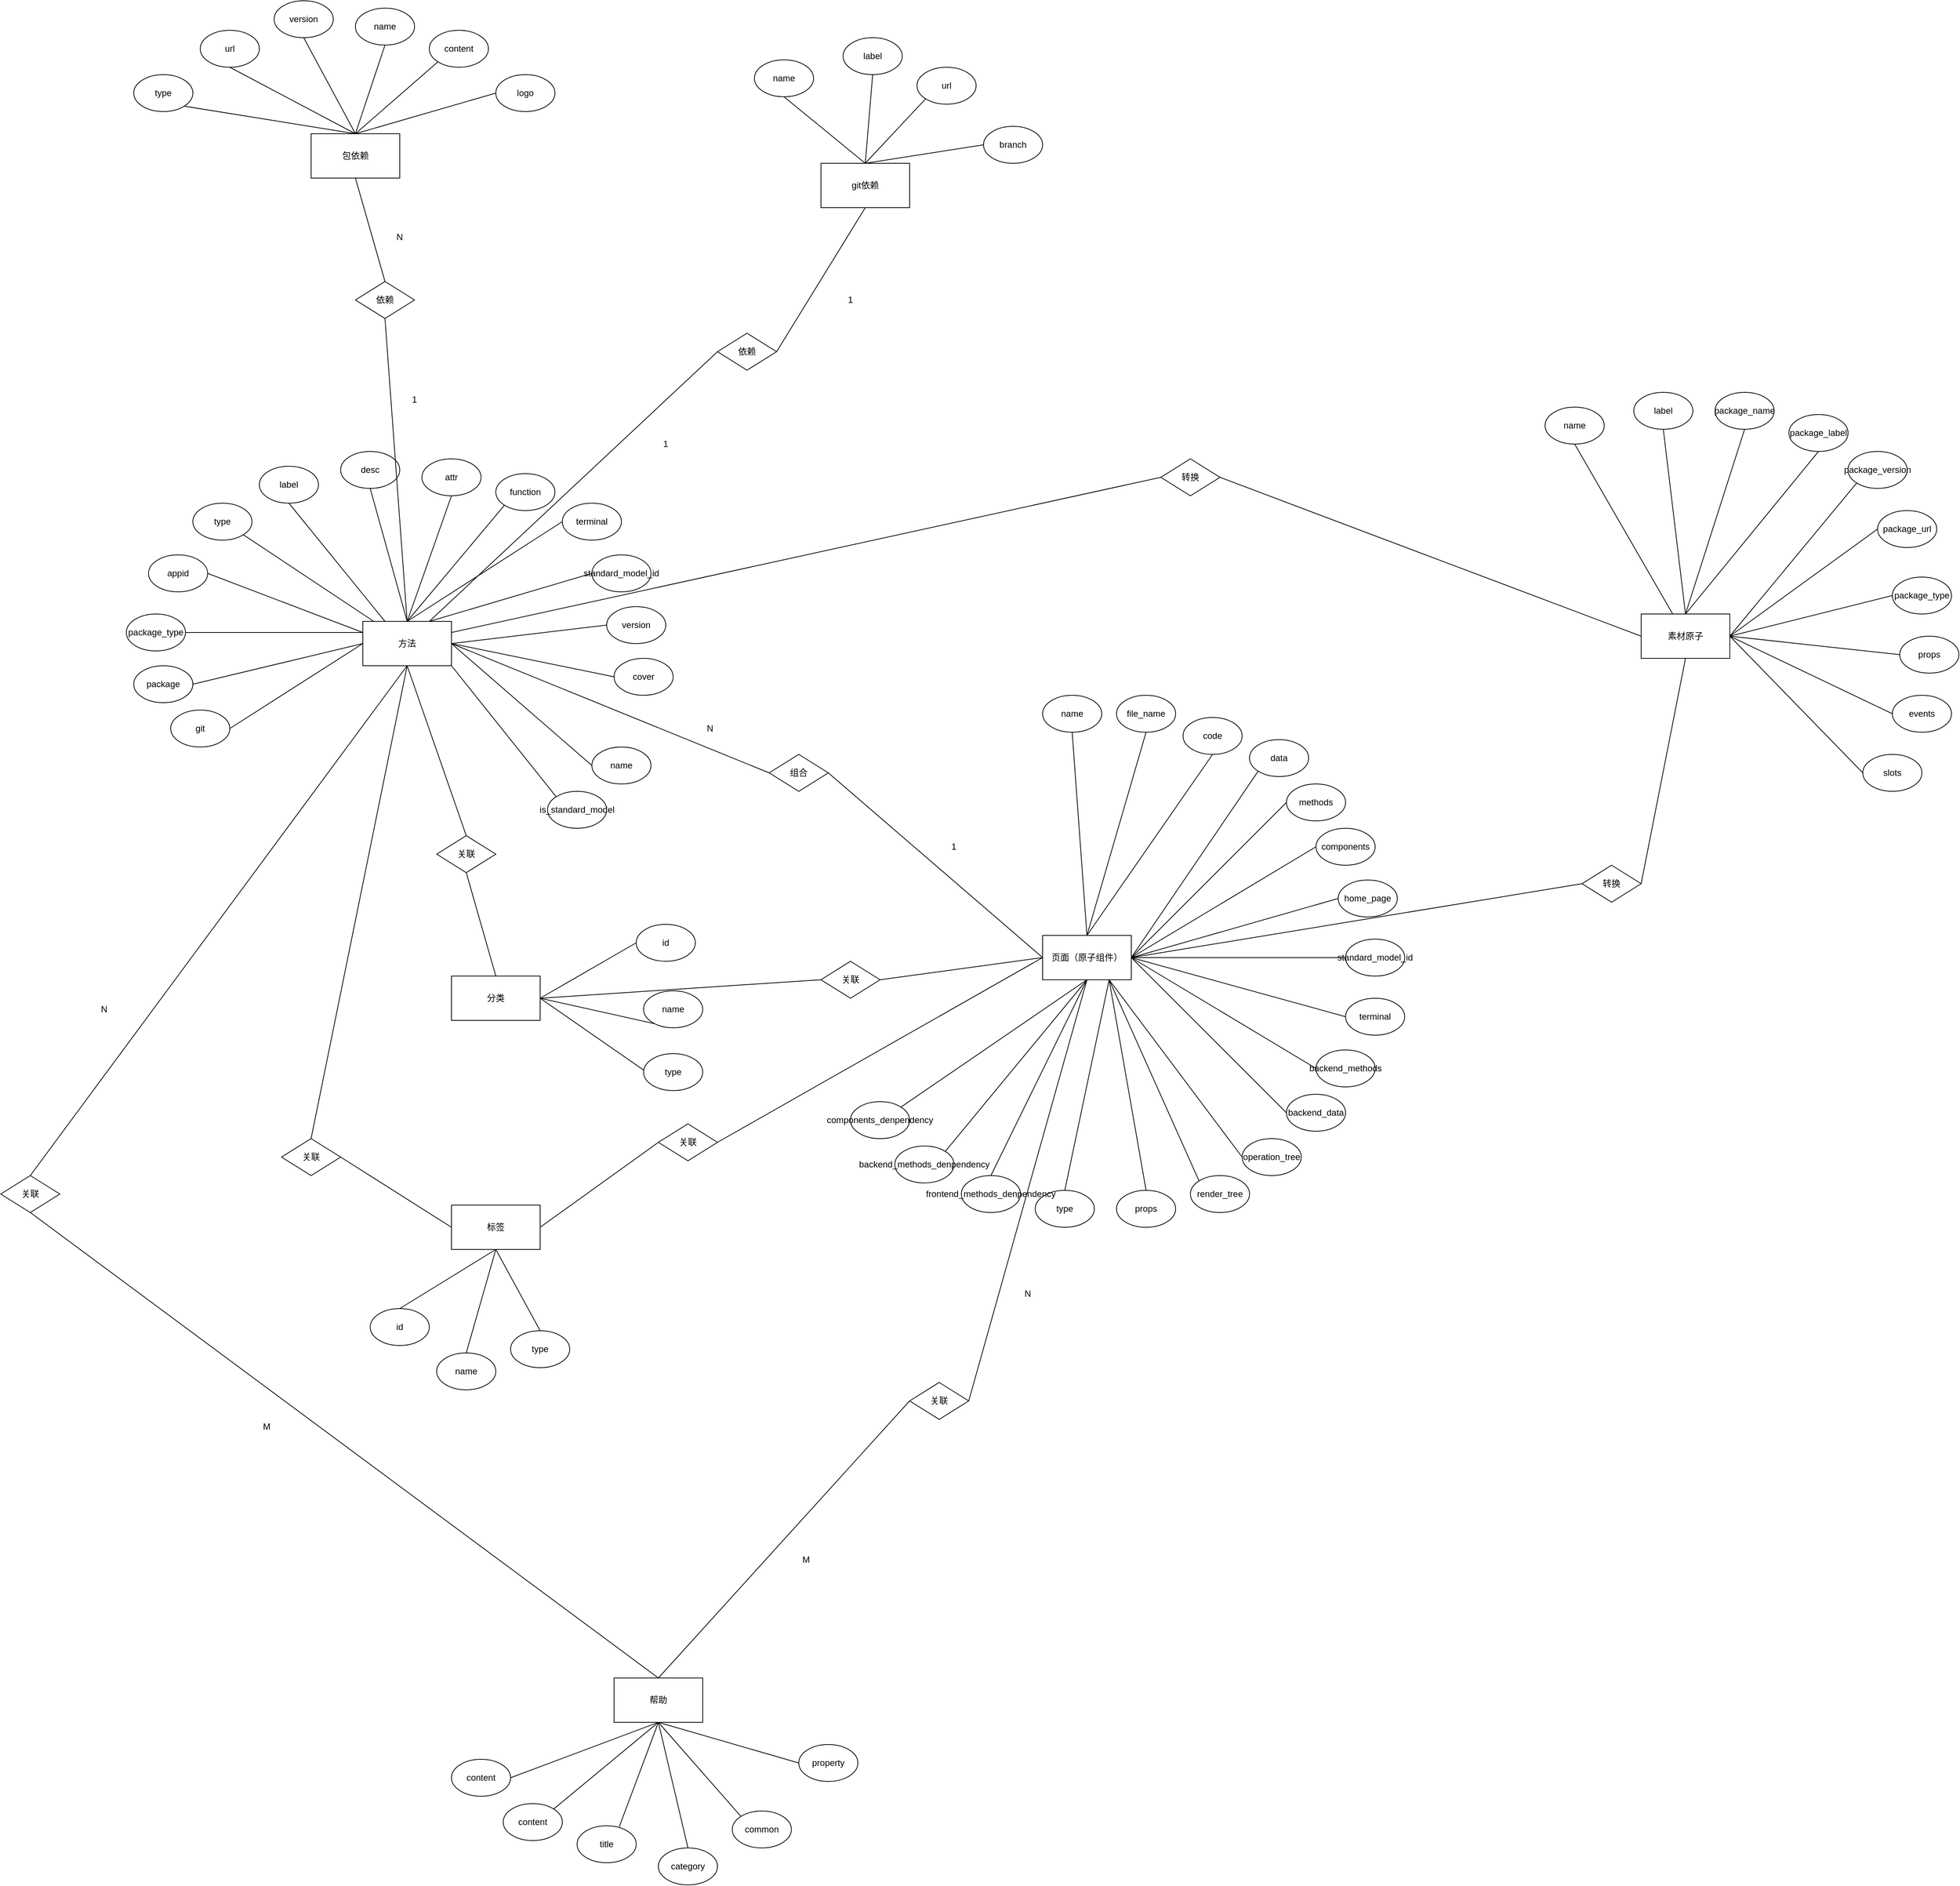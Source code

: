 <mxfile version="12.4.8" type="github">
  <diagram id="Mnyk6CvvXShX2uVMJqTE" name="第 1 页">
    <mxGraphModel dx="2330" dy="1450" grid="1" gridSize="10" guides="1" tooltips="1" connect="1" arrows="1" fold="1" page="1" pageScale="1" pageWidth="3300" pageHeight="4681" math="0" shadow="0">
      <root>
        <mxCell id="0"/>
        <mxCell id="1" parent="0"/>
        <mxCell id="EX6ezobn9KPzWSMHNBtL-70" style="edgeStyle=none;rounded=0;orthogonalLoop=1;jettySize=auto;html=1;exitX=0.5;exitY=1;exitDx=0;exitDy=0;entryX=0.5;entryY=0;entryDx=0;entryDy=0;endArrow=none;endFill=0;" parent="1" source="EX6ezobn9KPzWSMHNBtL-2" target="EX6ezobn9KPzWSMHNBtL-46" edge="1">
          <mxGeometry relative="1" as="geometry"/>
        </mxCell>
        <mxCell id="EX6ezobn9KPzWSMHNBtL-103" style="edgeStyle=none;rounded=0;orthogonalLoop=1;jettySize=auto;html=1;exitX=1;exitY=0.5;exitDx=0;exitDy=0;entryX=0;entryY=0.5;entryDx=0;entryDy=0;endArrow=none;endFill=0;" parent="1" source="EX6ezobn9KPzWSMHNBtL-2" target="EX6ezobn9KPzWSMHNBtL-102" edge="1">
          <mxGeometry relative="1" as="geometry"/>
        </mxCell>
        <mxCell id="EX6ezobn9KPzWSMHNBtL-116" style="edgeStyle=none;rounded=0;orthogonalLoop=1;jettySize=auto;html=1;exitX=1;exitY=1;exitDx=0;exitDy=0;entryX=0;entryY=0;entryDx=0;entryDy=0;endArrow=none;endFill=0;" parent="1" source="EX6ezobn9KPzWSMHNBtL-2" target="EX6ezobn9KPzWSMHNBtL-115" edge="1">
          <mxGeometry relative="1" as="geometry"/>
        </mxCell>
        <mxCell id="EX6ezobn9KPzWSMHNBtL-2" value="方法" style="rounded=0;whiteSpace=wrap;html=1;" parent="1" vertex="1">
          <mxGeometry x="740" y="1270" width="120" height="60" as="geometry"/>
        </mxCell>
        <mxCell id="EX6ezobn9KPzWSMHNBtL-27" style="edgeStyle=none;rounded=0;orthogonalLoop=1;jettySize=auto;html=1;exitX=1;exitY=0.5;exitDx=0;exitDy=0;entryX=0;entryY=0.25;entryDx=0;entryDy=0;endArrow=none;endFill=0;" parent="1" source="EX6ezobn9KPzWSMHNBtL-3" target="EX6ezobn9KPzWSMHNBtL-2" edge="1">
          <mxGeometry relative="1" as="geometry"/>
        </mxCell>
        <mxCell id="EX6ezobn9KPzWSMHNBtL-3" value="appid" style="ellipse;whiteSpace=wrap;html=1;" parent="1" vertex="1">
          <mxGeometry x="450" y="1180" width="80" height="50" as="geometry"/>
        </mxCell>
        <mxCell id="EX6ezobn9KPzWSMHNBtL-20" style="rounded=0;orthogonalLoop=1;jettySize=auto;html=1;exitX=1;exitY=1;exitDx=0;exitDy=0;endArrow=none;endFill=0;" parent="1" source="EX6ezobn9KPzWSMHNBtL-4" target="EX6ezobn9KPzWSMHNBtL-2" edge="1">
          <mxGeometry relative="1" as="geometry"/>
        </mxCell>
        <mxCell id="EX6ezobn9KPzWSMHNBtL-4" value="type" style="ellipse;whiteSpace=wrap;html=1;" parent="1" vertex="1">
          <mxGeometry x="510" y="1110" width="80" height="50" as="geometry"/>
        </mxCell>
        <mxCell id="EX6ezobn9KPzWSMHNBtL-21" style="edgeStyle=none;rounded=0;orthogonalLoop=1;jettySize=auto;html=1;exitX=0.5;exitY=1;exitDx=0;exitDy=0;entryX=0.25;entryY=0;entryDx=0;entryDy=0;endArrow=none;endFill=0;" parent="1" source="EX6ezobn9KPzWSMHNBtL-5" target="EX6ezobn9KPzWSMHNBtL-2" edge="1">
          <mxGeometry relative="1" as="geometry"/>
        </mxCell>
        <mxCell id="EX6ezobn9KPzWSMHNBtL-5" value="label" style="ellipse;whiteSpace=wrap;html=1;" parent="1" vertex="1">
          <mxGeometry x="600" y="1060" width="80" height="50" as="geometry"/>
        </mxCell>
        <mxCell id="EX6ezobn9KPzWSMHNBtL-22" style="edgeStyle=none;rounded=0;orthogonalLoop=1;jettySize=auto;html=1;exitX=0.5;exitY=1;exitDx=0;exitDy=0;entryX=0.5;entryY=0;entryDx=0;entryDy=0;endArrow=none;endFill=0;" parent="1" source="EX6ezobn9KPzWSMHNBtL-9" target="EX6ezobn9KPzWSMHNBtL-2" edge="1">
          <mxGeometry relative="1" as="geometry"/>
        </mxCell>
        <mxCell id="EX6ezobn9KPzWSMHNBtL-9" value="desc" style="ellipse;whiteSpace=wrap;html=1;" parent="1" vertex="1">
          <mxGeometry x="710" y="1040" width="80" height="50" as="geometry"/>
        </mxCell>
        <mxCell id="EX6ezobn9KPzWSMHNBtL-23" style="edgeStyle=none;rounded=0;orthogonalLoop=1;jettySize=auto;html=1;exitX=0.5;exitY=1;exitDx=0;exitDy=0;entryX=0.5;entryY=0;entryDx=0;entryDy=0;endArrow=none;endFill=0;" parent="1" source="EX6ezobn9KPzWSMHNBtL-10" target="EX6ezobn9KPzWSMHNBtL-2" edge="1">
          <mxGeometry relative="1" as="geometry"/>
        </mxCell>
        <mxCell id="EX6ezobn9KPzWSMHNBtL-10" value="attr" style="ellipse;whiteSpace=wrap;html=1;" parent="1" vertex="1">
          <mxGeometry x="820" y="1050" width="80" height="50" as="geometry"/>
        </mxCell>
        <mxCell id="EX6ezobn9KPzWSMHNBtL-24" style="edgeStyle=none;rounded=0;orthogonalLoop=1;jettySize=auto;html=1;exitX=0;exitY=1;exitDx=0;exitDy=0;entryX=0.5;entryY=0;entryDx=0;entryDy=0;endArrow=none;endFill=0;" parent="1" source="EX6ezobn9KPzWSMHNBtL-12" target="EX6ezobn9KPzWSMHNBtL-2" edge="1">
          <mxGeometry relative="1" as="geometry"/>
        </mxCell>
        <mxCell id="EX6ezobn9KPzWSMHNBtL-12" value="function" style="ellipse;whiteSpace=wrap;html=1;" parent="1" vertex="1">
          <mxGeometry x="920" y="1070" width="80" height="50" as="geometry"/>
        </mxCell>
        <mxCell id="EX6ezobn9KPzWSMHNBtL-25" style="edgeStyle=none;rounded=0;orthogonalLoop=1;jettySize=auto;html=1;exitX=0;exitY=0.5;exitDx=0;exitDy=0;entryX=0.5;entryY=0;entryDx=0;entryDy=0;endArrow=none;endFill=0;" parent="1" source="EX6ezobn9KPzWSMHNBtL-14" target="EX6ezobn9KPzWSMHNBtL-2" edge="1">
          <mxGeometry relative="1" as="geometry"/>
        </mxCell>
        <mxCell id="EX6ezobn9KPzWSMHNBtL-14" value="terminal" style="ellipse;whiteSpace=wrap;html=1;" parent="1" vertex="1">
          <mxGeometry x="1010" y="1110" width="80" height="50" as="geometry"/>
        </mxCell>
        <mxCell id="EX6ezobn9KPzWSMHNBtL-26" style="edgeStyle=none;rounded=0;orthogonalLoop=1;jettySize=auto;html=1;exitX=0;exitY=0.5;exitDx=0;exitDy=0;entryX=0.75;entryY=0;entryDx=0;entryDy=0;endArrow=none;endFill=0;" parent="1" source="EX6ezobn9KPzWSMHNBtL-15" target="EX6ezobn9KPzWSMHNBtL-2" edge="1">
          <mxGeometry relative="1" as="geometry"/>
        </mxCell>
        <mxCell id="EX6ezobn9KPzWSMHNBtL-15" value="&lt;div&gt;standard_model_id&lt;/div&gt;" style="ellipse;whiteSpace=wrap;html=1;" parent="1" vertex="1">
          <mxGeometry x="1050" y="1180" width="80" height="50" as="geometry"/>
        </mxCell>
        <mxCell id="EX6ezobn9KPzWSMHNBtL-28" style="edgeStyle=none;rounded=0;orthogonalLoop=1;jettySize=auto;html=1;exitX=1;exitY=0.5;exitDx=0;exitDy=0;entryX=0;entryY=0.25;entryDx=0;entryDy=0;endArrow=none;endFill=0;" parent="1" source="EX6ezobn9KPzWSMHNBtL-16" target="EX6ezobn9KPzWSMHNBtL-2" edge="1">
          <mxGeometry relative="1" as="geometry"/>
        </mxCell>
        <mxCell id="EX6ezobn9KPzWSMHNBtL-16" value="package_type" style="ellipse;whiteSpace=wrap;html=1;" parent="1" vertex="1">
          <mxGeometry x="420" y="1260" width="80" height="50" as="geometry"/>
        </mxCell>
        <mxCell id="EX6ezobn9KPzWSMHNBtL-29" style="edgeStyle=none;rounded=0;orthogonalLoop=1;jettySize=auto;html=1;exitX=1;exitY=0.5;exitDx=0;exitDy=0;entryX=0;entryY=0.5;entryDx=0;entryDy=0;endArrow=none;endFill=0;" parent="1" source="EX6ezobn9KPzWSMHNBtL-17" target="EX6ezobn9KPzWSMHNBtL-2" edge="1">
          <mxGeometry relative="1" as="geometry"/>
        </mxCell>
        <mxCell id="EX6ezobn9KPzWSMHNBtL-17" value="package" style="ellipse;whiteSpace=wrap;html=1;" parent="1" vertex="1">
          <mxGeometry x="430" y="1330" width="80" height="50" as="geometry"/>
        </mxCell>
        <mxCell id="EX6ezobn9KPzWSMHNBtL-30" style="edgeStyle=none;rounded=0;orthogonalLoop=1;jettySize=auto;html=1;exitX=1;exitY=0.5;exitDx=0;exitDy=0;entryX=0;entryY=0.5;entryDx=0;entryDy=0;endArrow=none;endFill=0;" parent="1" source="EX6ezobn9KPzWSMHNBtL-18" target="EX6ezobn9KPzWSMHNBtL-2" edge="1">
          <mxGeometry relative="1" as="geometry"/>
        </mxCell>
        <mxCell id="EX6ezobn9KPzWSMHNBtL-18" value="git" style="ellipse;whiteSpace=wrap;html=1;" parent="1" vertex="1">
          <mxGeometry x="480" y="1390" width="80" height="50" as="geometry"/>
        </mxCell>
        <mxCell id="EX6ezobn9KPzWSMHNBtL-36" style="edgeStyle=none;rounded=0;orthogonalLoop=1;jettySize=auto;html=1;exitX=0;exitY=0.5;exitDx=0;exitDy=0;entryX=1;entryY=0.5;entryDx=0;entryDy=0;endArrow=none;endFill=0;" parent="1" source="EX6ezobn9KPzWSMHNBtL-32" target="EX6ezobn9KPzWSMHNBtL-2" edge="1">
          <mxGeometry relative="1" as="geometry"/>
        </mxCell>
        <mxCell id="EX6ezobn9KPzWSMHNBtL-32" value="&lt;div&gt;version&lt;/div&gt;" style="ellipse;whiteSpace=wrap;html=1;" parent="1" vertex="1">
          <mxGeometry x="1070" y="1250" width="80" height="50" as="geometry"/>
        </mxCell>
        <mxCell id="EX6ezobn9KPzWSMHNBtL-37" style="edgeStyle=none;rounded=0;orthogonalLoop=1;jettySize=auto;html=1;exitX=0;exitY=0.5;exitDx=0;exitDy=0;entryX=1;entryY=0.5;entryDx=0;entryDy=0;endArrow=none;endFill=0;" parent="1" source="EX6ezobn9KPzWSMHNBtL-33" target="EX6ezobn9KPzWSMHNBtL-2" edge="1">
          <mxGeometry relative="1" as="geometry"/>
        </mxCell>
        <mxCell id="EX6ezobn9KPzWSMHNBtL-33" value="&lt;div&gt;cover&lt;/div&gt;" style="ellipse;whiteSpace=wrap;html=1;" parent="1" vertex="1">
          <mxGeometry x="1080" y="1320" width="80" height="50" as="geometry"/>
        </mxCell>
        <mxCell id="EX6ezobn9KPzWSMHNBtL-38" style="edgeStyle=none;rounded=0;orthogonalLoop=1;jettySize=auto;html=1;exitX=0;exitY=0.5;exitDx=0;exitDy=0;entryX=1;entryY=0.5;entryDx=0;entryDy=0;endArrow=none;endFill=0;" parent="1" source="EX6ezobn9KPzWSMHNBtL-35" target="EX6ezobn9KPzWSMHNBtL-2" edge="1">
          <mxGeometry relative="1" as="geometry"/>
        </mxCell>
        <mxCell id="EX6ezobn9KPzWSMHNBtL-35" value="&lt;div&gt;name&lt;/div&gt;" style="ellipse;whiteSpace=wrap;html=1;" parent="1" vertex="1">
          <mxGeometry x="1050" y="1440" width="80" height="50" as="geometry"/>
        </mxCell>
        <mxCell id="EX6ezobn9KPzWSMHNBtL-39" value="分类" style="rounded=0;whiteSpace=wrap;html=1;" parent="1" vertex="1">
          <mxGeometry x="860" y="1750" width="120" height="60" as="geometry"/>
        </mxCell>
        <mxCell id="EX6ezobn9KPzWSMHNBtL-40" value="标签" style="rounded=0;whiteSpace=wrap;html=1;" parent="1" vertex="1">
          <mxGeometry x="860" y="2060" width="120" height="60" as="geometry"/>
        </mxCell>
        <mxCell id="EX6ezobn9KPzWSMHNBtL-43" style="edgeStyle=none;rounded=0;orthogonalLoop=1;jettySize=auto;html=1;exitX=0.5;exitY=1;exitDx=0;exitDy=0;entryX=1;entryY=0.5;entryDx=0;entryDy=0;endArrow=none;endFill=0;" parent="1" source="EX6ezobn9KPzWSMHNBtL-41" target="EX6ezobn9KPzWSMHNBtL-39" edge="1">
          <mxGeometry relative="1" as="geometry"/>
        </mxCell>
        <mxCell id="EX6ezobn9KPzWSMHNBtL-41" value="&lt;div&gt;name&lt;/div&gt;" style="ellipse;whiteSpace=wrap;html=1;" parent="1" vertex="1">
          <mxGeometry x="1120" y="1770" width="80" height="50" as="geometry"/>
        </mxCell>
        <mxCell id="EX6ezobn9KPzWSMHNBtL-45" style="edgeStyle=none;rounded=0;orthogonalLoop=1;jettySize=auto;html=1;exitX=0;exitY=0.5;exitDx=0;exitDy=0;entryX=1;entryY=0.5;entryDx=0;entryDy=0;endArrow=none;endFill=0;" parent="1" source="EX6ezobn9KPzWSMHNBtL-44" target="EX6ezobn9KPzWSMHNBtL-39" edge="1">
          <mxGeometry relative="1" as="geometry"/>
        </mxCell>
        <mxCell id="EX6ezobn9KPzWSMHNBtL-44" value="&lt;div&gt;id&lt;/div&gt;" style="ellipse;whiteSpace=wrap;html=1;" parent="1" vertex="1">
          <mxGeometry x="1110" y="1680" width="80" height="50" as="geometry"/>
        </mxCell>
        <mxCell id="EX6ezobn9KPzWSMHNBtL-71" style="edgeStyle=none;rounded=0;orthogonalLoop=1;jettySize=auto;html=1;exitX=0.5;exitY=1;exitDx=0;exitDy=0;entryX=0.5;entryY=0;entryDx=0;entryDy=0;endArrow=none;endFill=0;" parent="1" source="EX6ezobn9KPzWSMHNBtL-46" target="EX6ezobn9KPzWSMHNBtL-39" edge="1">
          <mxGeometry relative="1" as="geometry"/>
        </mxCell>
        <mxCell id="EX6ezobn9KPzWSMHNBtL-46" value="关联" style="rhombus;whiteSpace=wrap;html=1;" parent="1" vertex="1">
          <mxGeometry x="840" y="1560" width="80" height="50" as="geometry"/>
        </mxCell>
        <mxCell id="EX6ezobn9KPzWSMHNBtL-52" style="edgeStyle=none;rounded=0;orthogonalLoop=1;jettySize=auto;html=1;exitX=0.5;exitY=0;exitDx=0;exitDy=0;entryX=0.5;entryY=1;entryDx=0;entryDy=0;endArrow=none;endFill=0;" parent="1" source="EX6ezobn9KPzWSMHNBtL-49" target="EX6ezobn9KPzWSMHNBtL-40" edge="1">
          <mxGeometry relative="1" as="geometry"/>
        </mxCell>
        <mxCell id="EX6ezobn9KPzWSMHNBtL-49" value="&lt;div&gt;name&lt;/div&gt;" style="ellipse;whiteSpace=wrap;html=1;" parent="1" vertex="1">
          <mxGeometry x="840" y="2260" width="80" height="50" as="geometry"/>
        </mxCell>
        <mxCell id="EX6ezobn9KPzWSMHNBtL-51" style="edgeStyle=none;rounded=0;orthogonalLoop=1;jettySize=auto;html=1;exitX=0.5;exitY=0;exitDx=0;exitDy=0;entryX=0.5;entryY=1;entryDx=0;entryDy=0;endArrow=none;endFill=0;" parent="1" source="EX6ezobn9KPzWSMHNBtL-50" target="EX6ezobn9KPzWSMHNBtL-40" edge="1">
          <mxGeometry relative="1" as="geometry"/>
        </mxCell>
        <mxCell id="EX6ezobn9KPzWSMHNBtL-50" value="&lt;div&gt;id&lt;/div&gt;" style="ellipse;whiteSpace=wrap;html=1;" parent="1" vertex="1">
          <mxGeometry x="750" y="2200" width="80" height="50" as="geometry"/>
        </mxCell>
        <mxCell id="EX6ezobn9KPzWSMHNBtL-58" value="关联" style="rhombus;whiteSpace=wrap;html=1;" parent="1" vertex="1">
          <mxGeometry x="630" y="1970" width="80" height="50" as="geometry"/>
        </mxCell>
        <mxCell id="EX6ezobn9KPzWSMHNBtL-62" style="edgeStyle=none;rounded=0;orthogonalLoop=1;jettySize=auto;html=1;exitX=0.5;exitY=1;exitDx=0;exitDy=0;entryX=0.5;entryY=0;entryDx=0;entryDy=0;endArrow=none;endFill=0;" parent="1" source="EX6ezobn9KPzWSMHNBtL-2" target="EX6ezobn9KPzWSMHNBtL-58" edge="1">
          <mxGeometry relative="1" as="geometry">
            <mxPoint x="860" y="1300" as="sourcePoint"/>
            <mxPoint x="520" y="1640.0" as="targetPoint"/>
          </mxGeometry>
        </mxCell>
        <mxCell id="EX6ezobn9KPzWSMHNBtL-64" style="edgeStyle=none;rounded=0;orthogonalLoop=1;jettySize=auto;html=1;exitX=1;exitY=0.5;exitDx=0;exitDy=0;entryX=0;entryY=0.5;entryDx=0;entryDy=0;endArrow=none;endFill=0;" parent="1" source="EX6ezobn9KPzWSMHNBtL-58" target="EX6ezobn9KPzWSMHNBtL-40" edge="1">
          <mxGeometry relative="1" as="geometry">
            <mxPoint x="710" y="1995" as="sourcePoint"/>
            <mxPoint x="750" y="2040" as="targetPoint"/>
          </mxGeometry>
        </mxCell>
        <mxCell id="EX6ezobn9KPzWSMHNBtL-66" style="edgeStyle=none;rounded=0;orthogonalLoop=1;jettySize=auto;html=1;exitX=0.5;exitY=1;exitDx=0;exitDy=0;entryX=1;entryY=0.5;entryDx=0;entryDy=0;endArrow=none;endFill=0;" parent="1" source="EX6ezobn9KPzWSMHNBtL-65" target="EX6ezobn9KPzWSMHNBtL-39" edge="1">
          <mxGeometry relative="1" as="geometry"/>
        </mxCell>
        <mxCell id="EX6ezobn9KPzWSMHNBtL-65" value="&lt;div&gt;type&lt;/div&gt;" style="ellipse;whiteSpace=wrap;html=1;" parent="1" vertex="1">
          <mxGeometry x="1120" y="1855" width="80" height="50" as="geometry"/>
        </mxCell>
        <mxCell id="EX6ezobn9KPzWSMHNBtL-68" style="edgeStyle=none;rounded=0;orthogonalLoop=1;jettySize=auto;html=1;exitX=0.5;exitY=0;exitDx=0;exitDy=0;entryX=0.5;entryY=1;entryDx=0;entryDy=0;endArrow=none;endFill=0;" parent="1" source="EX6ezobn9KPzWSMHNBtL-67" target="EX6ezobn9KPzWSMHNBtL-40" edge="1">
          <mxGeometry relative="1" as="geometry"/>
        </mxCell>
        <mxCell id="EX6ezobn9KPzWSMHNBtL-67" value="&lt;div&gt;type&lt;/div&gt;" style="ellipse;whiteSpace=wrap;html=1;" parent="1" vertex="1">
          <mxGeometry x="940" y="2230" width="80" height="50" as="geometry"/>
        </mxCell>
        <mxCell id="EX6ezobn9KPzWSMHNBtL-112" style="edgeStyle=none;rounded=0;orthogonalLoop=1;jettySize=auto;html=1;exitX=0.5;exitY=1;exitDx=0;exitDy=0;entryX=0.5;entryY=0;entryDx=0;entryDy=0;endArrow=none;endFill=0;" parent="1" source="EX6ezobn9KPzWSMHNBtL-69" target="EX6ezobn9KPzWSMHNBtL-109" edge="1">
          <mxGeometry relative="1" as="geometry"/>
        </mxCell>
        <mxCell id="50TqOAOnD7bYrucgqCiw-84" style="edgeStyle=none;rounded=0;orthogonalLoop=1;jettySize=auto;html=1;exitX=0.5;exitY=1;exitDx=0;exitDy=0;entryX=1;entryY=0.5;entryDx=0;entryDy=0;endArrow=none;endFill=0;" edge="1" parent="1" source="EX6ezobn9KPzWSMHNBtL-69" target="50TqOAOnD7bYrucgqCiw-83">
          <mxGeometry relative="1" as="geometry"/>
        </mxCell>
        <mxCell id="EX6ezobn9KPzWSMHNBtL-69" value="页面（原子组件）" style="rounded=0;whiteSpace=wrap;html=1;" parent="1" vertex="1">
          <mxGeometry x="1660" y="1695" width="120" height="60" as="geometry"/>
        </mxCell>
        <mxCell id="EX6ezobn9KPzWSMHNBtL-101" style="edgeStyle=none;rounded=0;orthogonalLoop=1;jettySize=auto;html=1;exitX=0.5;exitY=0;exitDx=0;exitDy=0;entryX=0.75;entryY=1;entryDx=0;entryDy=0;endArrow=none;endFill=0;" parent="1" source="EX6ezobn9KPzWSMHNBtL-72" target="EX6ezobn9KPzWSMHNBtL-69" edge="1">
          <mxGeometry relative="1" as="geometry"/>
        </mxCell>
        <mxCell id="EX6ezobn9KPzWSMHNBtL-72" value="type" style="ellipse;whiteSpace=wrap;html=1;" parent="1" vertex="1">
          <mxGeometry x="1650" y="2040" width="80" height="50" as="geometry"/>
        </mxCell>
        <mxCell id="EX6ezobn9KPzWSMHNBtL-87" style="edgeStyle=none;rounded=0;orthogonalLoop=1;jettySize=auto;html=1;exitX=0.5;exitY=1;exitDx=0;exitDy=0;entryX=0.5;entryY=0;entryDx=0;entryDy=0;endArrow=none;endFill=0;" parent="1" source="EX6ezobn9KPzWSMHNBtL-73" target="EX6ezobn9KPzWSMHNBtL-69" edge="1">
          <mxGeometry relative="1" as="geometry"/>
        </mxCell>
        <mxCell id="EX6ezobn9KPzWSMHNBtL-73" value="name" style="ellipse;whiteSpace=wrap;html=1;" parent="1" vertex="1">
          <mxGeometry x="1660" y="1370" width="80" height="50" as="geometry"/>
        </mxCell>
        <mxCell id="EX6ezobn9KPzWSMHNBtL-88" style="edgeStyle=none;rounded=0;orthogonalLoop=1;jettySize=auto;html=1;exitX=0.5;exitY=1;exitDx=0;exitDy=0;entryX=0.5;entryY=0;entryDx=0;entryDy=0;endArrow=none;endFill=0;" parent="1" source="EX6ezobn9KPzWSMHNBtL-74" target="EX6ezobn9KPzWSMHNBtL-69" edge="1">
          <mxGeometry relative="1" as="geometry"/>
        </mxCell>
        <mxCell id="EX6ezobn9KPzWSMHNBtL-74" value="file_name" style="ellipse;whiteSpace=wrap;html=1;" parent="1" vertex="1">
          <mxGeometry x="1760" y="1370" width="80" height="50" as="geometry"/>
        </mxCell>
        <mxCell id="EX6ezobn9KPzWSMHNBtL-89" style="edgeStyle=none;rounded=0;orthogonalLoop=1;jettySize=auto;html=1;exitX=0.5;exitY=1;exitDx=0;exitDy=0;entryX=0.5;entryY=0;entryDx=0;entryDy=0;endArrow=none;endFill=0;" parent="1" source="EX6ezobn9KPzWSMHNBtL-75" target="EX6ezobn9KPzWSMHNBtL-69" edge="1">
          <mxGeometry relative="1" as="geometry"/>
        </mxCell>
        <mxCell id="EX6ezobn9KPzWSMHNBtL-75" value="code" style="ellipse;whiteSpace=wrap;html=1;" parent="1" vertex="1">
          <mxGeometry x="1850" y="1400" width="80" height="50" as="geometry"/>
        </mxCell>
        <mxCell id="EX6ezobn9KPzWSMHNBtL-90" style="edgeStyle=none;rounded=0;orthogonalLoop=1;jettySize=auto;html=1;exitX=0;exitY=1;exitDx=0;exitDy=0;entryX=1;entryY=0.5;entryDx=0;entryDy=0;endArrow=none;endFill=0;" parent="1" source="EX6ezobn9KPzWSMHNBtL-76" target="EX6ezobn9KPzWSMHNBtL-69" edge="1">
          <mxGeometry relative="1" as="geometry"/>
        </mxCell>
        <mxCell id="EX6ezobn9KPzWSMHNBtL-76" value="data" style="ellipse;whiteSpace=wrap;html=1;" parent="1" vertex="1">
          <mxGeometry x="1940" y="1430" width="80" height="50" as="geometry"/>
        </mxCell>
        <mxCell id="EX6ezobn9KPzWSMHNBtL-91" style="edgeStyle=none;rounded=0;orthogonalLoop=1;jettySize=auto;html=1;exitX=0;exitY=0.5;exitDx=0;exitDy=0;entryX=1;entryY=0.5;entryDx=0;entryDy=0;endArrow=none;endFill=0;" parent="1" source="EX6ezobn9KPzWSMHNBtL-77" target="EX6ezobn9KPzWSMHNBtL-69" edge="1">
          <mxGeometry relative="1" as="geometry"/>
        </mxCell>
        <mxCell id="EX6ezobn9KPzWSMHNBtL-77" value="methods" style="ellipse;whiteSpace=wrap;html=1;" parent="1" vertex="1">
          <mxGeometry x="1990" y="1490" width="80" height="50" as="geometry"/>
        </mxCell>
        <mxCell id="EX6ezobn9KPzWSMHNBtL-92" style="edgeStyle=none;rounded=0;orthogonalLoop=1;jettySize=auto;html=1;exitX=0;exitY=0.5;exitDx=0;exitDy=0;entryX=1;entryY=0.5;entryDx=0;entryDy=0;endArrow=none;endFill=0;" parent="1" source="EX6ezobn9KPzWSMHNBtL-78" target="EX6ezobn9KPzWSMHNBtL-69" edge="1">
          <mxGeometry relative="1" as="geometry"/>
        </mxCell>
        <mxCell id="EX6ezobn9KPzWSMHNBtL-78" value="components" style="ellipse;whiteSpace=wrap;html=1;" parent="1" vertex="1">
          <mxGeometry x="2030" y="1550" width="80" height="50" as="geometry"/>
        </mxCell>
        <mxCell id="EX6ezobn9KPzWSMHNBtL-93" style="edgeStyle=none;rounded=0;orthogonalLoop=1;jettySize=auto;html=1;exitX=0;exitY=0.5;exitDx=0;exitDy=0;entryX=1;entryY=0.5;entryDx=0;entryDy=0;endArrow=none;endFill=0;" parent="1" source="EX6ezobn9KPzWSMHNBtL-79" target="EX6ezobn9KPzWSMHNBtL-69" edge="1">
          <mxGeometry relative="1" as="geometry"/>
        </mxCell>
        <mxCell id="EX6ezobn9KPzWSMHNBtL-79" value="home_page" style="ellipse;whiteSpace=wrap;html=1;" parent="1" vertex="1">
          <mxGeometry x="2060" y="1620" width="80" height="50" as="geometry"/>
        </mxCell>
        <mxCell id="EX6ezobn9KPzWSMHNBtL-94" style="edgeStyle=none;rounded=0;orthogonalLoop=1;jettySize=auto;html=1;exitX=0;exitY=0.5;exitDx=0;exitDy=0;entryX=1;entryY=0.5;entryDx=0;entryDy=0;endArrow=none;endFill=0;" parent="1" source="EX6ezobn9KPzWSMHNBtL-80" target="EX6ezobn9KPzWSMHNBtL-69" edge="1">
          <mxGeometry relative="1" as="geometry"/>
        </mxCell>
        <mxCell id="EX6ezobn9KPzWSMHNBtL-80" value="standard_model_id" style="ellipse;whiteSpace=wrap;html=1;" parent="1" vertex="1">
          <mxGeometry x="2070" y="1700" width="80" height="50" as="geometry"/>
        </mxCell>
        <mxCell id="EX6ezobn9KPzWSMHNBtL-95" style="edgeStyle=none;rounded=0;orthogonalLoop=1;jettySize=auto;html=1;exitX=0;exitY=0.5;exitDx=0;exitDy=0;entryX=1;entryY=0.5;entryDx=0;entryDy=0;endArrow=none;endFill=0;" parent="1" source="EX6ezobn9KPzWSMHNBtL-81" target="EX6ezobn9KPzWSMHNBtL-69" edge="1">
          <mxGeometry relative="1" as="geometry"/>
        </mxCell>
        <mxCell id="EX6ezobn9KPzWSMHNBtL-81" value="terminal" style="ellipse;whiteSpace=wrap;html=1;" parent="1" vertex="1">
          <mxGeometry x="2070" y="1780" width="80" height="50" as="geometry"/>
        </mxCell>
        <mxCell id="EX6ezobn9KPzWSMHNBtL-96" style="edgeStyle=none;rounded=0;orthogonalLoop=1;jettySize=auto;html=1;exitX=0;exitY=0.5;exitDx=0;exitDy=0;entryX=1;entryY=0.5;entryDx=0;entryDy=0;endArrow=none;endFill=0;" parent="1" source="EX6ezobn9KPzWSMHNBtL-82" target="EX6ezobn9KPzWSMHNBtL-69" edge="1">
          <mxGeometry relative="1" as="geometry"/>
        </mxCell>
        <mxCell id="EX6ezobn9KPzWSMHNBtL-82" value="backend_methods" style="ellipse;whiteSpace=wrap;html=1;" parent="1" vertex="1">
          <mxGeometry x="2030" y="1850" width="80" height="50" as="geometry"/>
        </mxCell>
        <mxCell id="EX6ezobn9KPzWSMHNBtL-97" style="edgeStyle=none;rounded=0;orthogonalLoop=1;jettySize=auto;html=1;exitX=0;exitY=0.5;exitDx=0;exitDy=0;entryX=1;entryY=0.5;entryDx=0;entryDy=0;endArrow=none;endFill=0;" parent="1" source="EX6ezobn9KPzWSMHNBtL-83" target="EX6ezobn9KPzWSMHNBtL-69" edge="1">
          <mxGeometry relative="1" as="geometry"/>
        </mxCell>
        <mxCell id="EX6ezobn9KPzWSMHNBtL-83" value="backend_data" style="ellipse;whiteSpace=wrap;html=1;" parent="1" vertex="1">
          <mxGeometry x="1990" y="1910" width="80" height="50" as="geometry"/>
        </mxCell>
        <mxCell id="EX6ezobn9KPzWSMHNBtL-98" style="edgeStyle=none;rounded=0;orthogonalLoop=1;jettySize=auto;html=1;exitX=0;exitY=0.5;exitDx=0;exitDy=0;entryX=0.75;entryY=1;entryDx=0;entryDy=0;endArrow=none;endFill=0;" parent="1" source="EX6ezobn9KPzWSMHNBtL-84" target="EX6ezobn9KPzWSMHNBtL-69" edge="1">
          <mxGeometry relative="1" as="geometry"/>
        </mxCell>
        <mxCell id="EX6ezobn9KPzWSMHNBtL-84" value="operation_tree" style="ellipse;whiteSpace=wrap;html=1;" parent="1" vertex="1">
          <mxGeometry x="1930" y="1970" width="80" height="50" as="geometry"/>
        </mxCell>
        <mxCell id="EX6ezobn9KPzWSMHNBtL-99" style="edgeStyle=none;rounded=0;orthogonalLoop=1;jettySize=auto;html=1;exitX=0;exitY=0;exitDx=0;exitDy=0;entryX=0.75;entryY=1;entryDx=0;entryDy=0;endArrow=none;endFill=0;" parent="1" source="EX6ezobn9KPzWSMHNBtL-85" target="EX6ezobn9KPzWSMHNBtL-69" edge="1">
          <mxGeometry relative="1" as="geometry"/>
        </mxCell>
        <mxCell id="EX6ezobn9KPzWSMHNBtL-85" value="render_tree" style="ellipse;whiteSpace=wrap;html=1;" parent="1" vertex="1">
          <mxGeometry x="1860" y="2020" width="80" height="50" as="geometry"/>
        </mxCell>
        <mxCell id="EX6ezobn9KPzWSMHNBtL-100" style="edgeStyle=none;rounded=0;orthogonalLoop=1;jettySize=auto;html=1;exitX=0.5;exitY=0;exitDx=0;exitDy=0;entryX=0.75;entryY=1;entryDx=0;entryDy=0;endArrow=none;endFill=0;" parent="1" source="EX6ezobn9KPzWSMHNBtL-86" target="EX6ezobn9KPzWSMHNBtL-69" edge="1">
          <mxGeometry relative="1" as="geometry"/>
        </mxCell>
        <mxCell id="EX6ezobn9KPzWSMHNBtL-86" value="props" style="ellipse;whiteSpace=wrap;html=1;" parent="1" vertex="1">
          <mxGeometry x="1760" y="2040" width="80" height="50" as="geometry"/>
        </mxCell>
        <mxCell id="EX6ezobn9KPzWSMHNBtL-104" style="edgeStyle=none;rounded=0;orthogonalLoop=1;jettySize=auto;html=1;exitX=1;exitY=0.5;exitDx=0;exitDy=0;entryX=0;entryY=0.5;entryDx=0;entryDy=0;endArrow=none;endFill=0;" parent="1" source="EX6ezobn9KPzWSMHNBtL-102" target="EX6ezobn9KPzWSMHNBtL-69" edge="1">
          <mxGeometry relative="1" as="geometry"/>
        </mxCell>
        <mxCell id="EX6ezobn9KPzWSMHNBtL-102" value="组合" style="rhombus;whiteSpace=wrap;html=1;" parent="1" vertex="1">
          <mxGeometry x="1290" y="1450" width="80" height="50" as="geometry"/>
        </mxCell>
        <mxCell id="EX6ezobn9KPzWSMHNBtL-107" value="N" style="text;html=1;strokeColor=none;fillColor=none;align=center;verticalAlign=middle;whiteSpace=wrap;rounded=0;" parent="1" vertex="1">
          <mxGeometry x="1190" y="1405" width="40" height="20" as="geometry"/>
        </mxCell>
        <mxCell id="EX6ezobn9KPzWSMHNBtL-108" value="1" style="text;html=1;strokeColor=none;fillColor=none;align=center;verticalAlign=middle;whiteSpace=wrap;rounded=0;" parent="1" vertex="1">
          <mxGeometry x="1520" y="1565" width="40" height="20" as="geometry"/>
        </mxCell>
        <mxCell id="EX6ezobn9KPzWSMHNBtL-109" value="frontend_methods_denpendency" style="ellipse;whiteSpace=wrap;html=1;" parent="1" vertex="1">
          <mxGeometry x="1550" y="2020" width="80" height="50" as="geometry"/>
        </mxCell>
        <mxCell id="EX6ezobn9KPzWSMHNBtL-113" style="edgeStyle=none;rounded=0;orthogonalLoop=1;jettySize=auto;html=1;exitX=1;exitY=0;exitDx=0;exitDy=0;entryX=0.5;entryY=1;entryDx=0;entryDy=0;endArrow=none;endFill=0;" parent="1" source="EX6ezobn9KPzWSMHNBtL-110" target="EX6ezobn9KPzWSMHNBtL-69" edge="1">
          <mxGeometry relative="1" as="geometry"/>
        </mxCell>
        <mxCell id="EX6ezobn9KPzWSMHNBtL-110" value="backend_methods_denpendency" style="ellipse;whiteSpace=wrap;html=1;" parent="1" vertex="1">
          <mxGeometry x="1460" y="1980" width="80" height="50" as="geometry"/>
        </mxCell>
        <mxCell id="EX6ezobn9KPzWSMHNBtL-114" style="edgeStyle=none;rounded=0;orthogonalLoop=1;jettySize=auto;html=1;exitX=1;exitY=0;exitDx=0;exitDy=0;entryX=0.5;entryY=1;entryDx=0;entryDy=0;endArrow=none;endFill=0;" parent="1" source="EX6ezobn9KPzWSMHNBtL-111" target="EX6ezobn9KPzWSMHNBtL-69" edge="1">
          <mxGeometry relative="1" as="geometry"/>
        </mxCell>
        <mxCell id="EX6ezobn9KPzWSMHNBtL-111" value="components_denpendency" style="ellipse;whiteSpace=wrap;html=1;" parent="1" vertex="1">
          <mxGeometry x="1400" y="1920" width="80" height="50" as="geometry"/>
        </mxCell>
        <mxCell id="EX6ezobn9KPzWSMHNBtL-115" value="&lt;div&gt;is_standard_model&lt;/div&gt;" style="ellipse;whiteSpace=wrap;html=1;" parent="1" vertex="1">
          <mxGeometry x="990" y="1500" width="80" height="50" as="geometry"/>
        </mxCell>
        <mxCell id="50TqOAOnD7bYrucgqCiw-23" style="edgeStyle=none;rounded=0;orthogonalLoop=1;jettySize=auto;html=1;exitX=0;exitY=0.5;exitDx=0;exitDy=0;entryX=1;entryY=0.5;entryDx=0;entryDy=0;endArrow=none;endFill=0;" edge="1" parent="1" source="50TqOAOnD7bYrucgqCiw-1" target="50TqOAOnD7bYrucgqCiw-22">
          <mxGeometry relative="1" as="geometry"/>
        </mxCell>
        <mxCell id="50TqOAOnD7bYrucgqCiw-26" style="edgeStyle=none;rounded=0;orthogonalLoop=1;jettySize=auto;html=1;exitX=0.5;exitY=1;exitDx=0;exitDy=0;entryX=1;entryY=0.5;entryDx=0;entryDy=0;endArrow=none;endFill=0;" edge="1" parent="1" source="50TqOAOnD7bYrucgqCiw-1" target="50TqOAOnD7bYrucgqCiw-25">
          <mxGeometry relative="1" as="geometry"/>
        </mxCell>
        <mxCell id="50TqOAOnD7bYrucgqCiw-1" value="素材原子" style="rounded=0;whiteSpace=wrap;html=1;" vertex="1" parent="1">
          <mxGeometry x="2470" y="1260" width="120" height="60" as="geometry"/>
        </mxCell>
        <mxCell id="50TqOAOnD7bYrucgqCiw-12" style="rounded=0;orthogonalLoop=1;jettySize=auto;html=1;exitX=0.5;exitY=1;exitDx=0;exitDy=0;endArrow=none;endFill=0;" edge="1" parent="1" source="50TqOAOnD7bYrucgqCiw-2" target="50TqOAOnD7bYrucgqCiw-1">
          <mxGeometry relative="1" as="geometry"/>
        </mxCell>
        <mxCell id="50TqOAOnD7bYrucgqCiw-2" value="name" style="ellipse;whiteSpace=wrap;html=1;" vertex="1" parent="1">
          <mxGeometry x="2340" y="980" width="80" height="50" as="geometry"/>
        </mxCell>
        <mxCell id="50TqOAOnD7bYrucgqCiw-13" style="edgeStyle=none;rounded=0;orthogonalLoop=1;jettySize=auto;html=1;exitX=0.5;exitY=1;exitDx=0;exitDy=0;entryX=0.5;entryY=0;entryDx=0;entryDy=0;endArrow=none;endFill=0;" edge="1" parent="1" source="50TqOAOnD7bYrucgqCiw-3" target="50TqOAOnD7bYrucgqCiw-1">
          <mxGeometry relative="1" as="geometry"/>
        </mxCell>
        <mxCell id="50TqOAOnD7bYrucgqCiw-3" value="label" style="ellipse;whiteSpace=wrap;html=1;" vertex="1" parent="1">
          <mxGeometry x="2460" y="960" width="80" height="50" as="geometry"/>
        </mxCell>
        <mxCell id="50TqOAOnD7bYrucgqCiw-14" style="edgeStyle=none;rounded=0;orthogonalLoop=1;jettySize=auto;html=1;exitX=0.5;exitY=1;exitDx=0;exitDy=0;entryX=0.5;entryY=0;entryDx=0;entryDy=0;endArrow=none;endFill=0;" edge="1" parent="1" source="50TqOAOnD7bYrucgqCiw-4" target="50TqOAOnD7bYrucgqCiw-1">
          <mxGeometry relative="1" as="geometry"/>
        </mxCell>
        <mxCell id="50TqOAOnD7bYrucgqCiw-4" value="package_name" style="ellipse;whiteSpace=wrap;html=1;" vertex="1" parent="1">
          <mxGeometry x="2570" y="960" width="80" height="50" as="geometry"/>
        </mxCell>
        <mxCell id="50TqOAOnD7bYrucgqCiw-15" style="edgeStyle=none;rounded=0;orthogonalLoop=1;jettySize=auto;html=1;exitX=0.5;exitY=1;exitDx=0;exitDy=0;entryX=0.5;entryY=0;entryDx=0;entryDy=0;endArrow=none;endFill=0;" edge="1" parent="1" source="50TqOAOnD7bYrucgqCiw-5" target="50TqOAOnD7bYrucgqCiw-1">
          <mxGeometry relative="1" as="geometry"/>
        </mxCell>
        <mxCell id="50TqOAOnD7bYrucgqCiw-5" value="package_label" style="ellipse;whiteSpace=wrap;html=1;" vertex="1" parent="1">
          <mxGeometry x="2670" y="990" width="80" height="50" as="geometry"/>
        </mxCell>
        <mxCell id="50TqOAOnD7bYrucgqCiw-16" style="edgeStyle=none;rounded=0;orthogonalLoop=1;jettySize=auto;html=1;exitX=0;exitY=1;exitDx=0;exitDy=0;entryX=1;entryY=0.5;entryDx=0;entryDy=0;endArrow=none;endFill=0;" edge="1" parent="1" source="50TqOAOnD7bYrucgqCiw-6" target="50TqOAOnD7bYrucgqCiw-1">
          <mxGeometry relative="1" as="geometry"/>
        </mxCell>
        <mxCell id="50TqOAOnD7bYrucgqCiw-6" value="package_version" style="ellipse;whiteSpace=wrap;html=1;" vertex="1" parent="1">
          <mxGeometry x="2750" y="1040" width="80" height="50" as="geometry"/>
        </mxCell>
        <mxCell id="50TqOAOnD7bYrucgqCiw-17" style="edgeStyle=none;rounded=0;orthogonalLoop=1;jettySize=auto;html=1;exitX=0;exitY=0.5;exitDx=0;exitDy=0;entryX=1;entryY=0.5;entryDx=0;entryDy=0;endArrow=none;endFill=0;" edge="1" parent="1" source="50TqOAOnD7bYrucgqCiw-7" target="50TqOAOnD7bYrucgqCiw-1">
          <mxGeometry relative="1" as="geometry"/>
        </mxCell>
        <mxCell id="50TqOAOnD7bYrucgqCiw-7" value="package_url" style="ellipse;whiteSpace=wrap;html=1;" vertex="1" parent="1">
          <mxGeometry x="2790" y="1120" width="80" height="50" as="geometry"/>
        </mxCell>
        <mxCell id="50TqOAOnD7bYrucgqCiw-18" style="edgeStyle=none;rounded=0;orthogonalLoop=1;jettySize=auto;html=1;exitX=0;exitY=0.5;exitDx=0;exitDy=0;entryX=1;entryY=0.5;entryDx=0;entryDy=0;endArrow=none;endFill=0;" edge="1" parent="1" source="50TqOAOnD7bYrucgqCiw-8" target="50TqOAOnD7bYrucgqCiw-1">
          <mxGeometry relative="1" as="geometry"/>
        </mxCell>
        <mxCell id="50TqOAOnD7bYrucgqCiw-8" value="package_type" style="ellipse;whiteSpace=wrap;html=1;" vertex="1" parent="1">
          <mxGeometry x="2810" y="1210" width="80" height="50" as="geometry"/>
        </mxCell>
        <mxCell id="50TqOAOnD7bYrucgqCiw-19" style="edgeStyle=none;rounded=0;orthogonalLoop=1;jettySize=auto;html=1;exitX=0;exitY=0.5;exitDx=0;exitDy=0;entryX=1;entryY=0.5;entryDx=0;entryDy=0;endArrow=none;endFill=0;" edge="1" parent="1" source="50TqOAOnD7bYrucgqCiw-9" target="50TqOAOnD7bYrucgqCiw-1">
          <mxGeometry relative="1" as="geometry"/>
        </mxCell>
        <mxCell id="50TqOAOnD7bYrucgqCiw-9" value="props" style="ellipse;whiteSpace=wrap;html=1;" vertex="1" parent="1">
          <mxGeometry x="2820" y="1290" width="80" height="50" as="geometry"/>
        </mxCell>
        <mxCell id="50TqOAOnD7bYrucgqCiw-20" style="edgeStyle=none;rounded=0;orthogonalLoop=1;jettySize=auto;html=1;exitX=0;exitY=0.5;exitDx=0;exitDy=0;entryX=1;entryY=0.5;entryDx=0;entryDy=0;endArrow=none;endFill=0;" edge="1" parent="1" source="50TqOAOnD7bYrucgqCiw-10" target="50TqOAOnD7bYrucgqCiw-1">
          <mxGeometry relative="1" as="geometry"/>
        </mxCell>
        <mxCell id="50TqOAOnD7bYrucgqCiw-10" value="events" style="ellipse;whiteSpace=wrap;html=1;" vertex="1" parent="1">
          <mxGeometry x="2810" y="1370" width="80" height="50" as="geometry"/>
        </mxCell>
        <mxCell id="50TqOAOnD7bYrucgqCiw-21" style="edgeStyle=none;rounded=0;orthogonalLoop=1;jettySize=auto;html=1;exitX=0;exitY=0.5;exitDx=0;exitDy=0;entryX=1;entryY=0.5;entryDx=0;entryDy=0;endArrow=none;endFill=0;" edge="1" parent="1" source="50TqOAOnD7bYrucgqCiw-11" target="50TqOAOnD7bYrucgqCiw-1">
          <mxGeometry relative="1" as="geometry"/>
        </mxCell>
        <mxCell id="50TqOAOnD7bYrucgqCiw-11" value="slots" style="ellipse;whiteSpace=wrap;html=1;" vertex="1" parent="1">
          <mxGeometry x="2770" y="1450" width="80" height="50" as="geometry"/>
        </mxCell>
        <mxCell id="50TqOAOnD7bYrucgqCiw-24" style="edgeStyle=none;rounded=0;orthogonalLoop=1;jettySize=auto;html=1;exitX=0;exitY=0.5;exitDx=0;exitDy=0;entryX=1;entryY=0.25;entryDx=0;entryDy=0;endArrow=none;endFill=0;" edge="1" parent="1" source="50TqOAOnD7bYrucgqCiw-22" target="EX6ezobn9KPzWSMHNBtL-2">
          <mxGeometry relative="1" as="geometry"/>
        </mxCell>
        <mxCell id="50TqOAOnD7bYrucgqCiw-22" value="转换" style="rhombus;whiteSpace=wrap;html=1;" vertex="1" parent="1">
          <mxGeometry x="1820" y="1050" width="80" height="50" as="geometry"/>
        </mxCell>
        <mxCell id="50TqOAOnD7bYrucgqCiw-27" style="edgeStyle=none;rounded=0;orthogonalLoop=1;jettySize=auto;html=1;exitX=0;exitY=0.5;exitDx=0;exitDy=0;entryX=1;entryY=0.5;entryDx=0;entryDy=0;endArrow=none;endFill=0;" edge="1" parent="1" source="50TqOAOnD7bYrucgqCiw-25" target="EX6ezobn9KPzWSMHNBtL-69">
          <mxGeometry relative="1" as="geometry"/>
        </mxCell>
        <mxCell id="50TqOAOnD7bYrucgqCiw-25" value="转换" style="rhombus;whiteSpace=wrap;html=1;" vertex="1" parent="1">
          <mxGeometry x="2390" y="1600" width="80" height="50" as="geometry"/>
        </mxCell>
        <mxCell id="50TqOAOnD7bYrucgqCiw-31" style="edgeStyle=none;rounded=0;orthogonalLoop=1;jettySize=auto;html=1;exitX=1;exitY=0.5;exitDx=0;exitDy=0;entryX=0;entryY=0.5;entryDx=0;entryDy=0;endArrow=none;endFill=0;" edge="1" parent="1" source="50TqOAOnD7bYrucgqCiw-28" target="EX6ezobn9KPzWSMHNBtL-69">
          <mxGeometry relative="1" as="geometry"/>
        </mxCell>
        <mxCell id="50TqOAOnD7bYrucgqCiw-32" style="edgeStyle=none;rounded=0;orthogonalLoop=1;jettySize=auto;html=1;exitX=0;exitY=0.5;exitDx=0;exitDy=0;entryX=1;entryY=0.5;entryDx=0;entryDy=0;endArrow=none;endFill=0;" edge="1" parent="1" source="50TqOAOnD7bYrucgqCiw-28" target="EX6ezobn9KPzWSMHNBtL-39">
          <mxGeometry relative="1" as="geometry"/>
        </mxCell>
        <mxCell id="50TqOAOnD7bYrucgqCiw-28" value="关联" style="rhombus;whiteSpace=wrap;html=1;" vertex="1" parent="1">
          <mxGeometry x="1360" y="1730" width="80" height="50" as="geometry"/>
        </mxCell>
        <mxCell id="50TqOAOnD7bYrucgqCiw-34" style="edgeStyle=none;rounded=0;orthogonalLoop=1;jettySize=auto;html=1;exitX=1;exitY=0.5;exitDx=0;exitDy=0;entryX=0;entryY=0.5;entryDx=0;entryDy=0;endArrow=none;endFill=0;" edge="1" parent="1" source="50TqOAOnD7bYrucgqCiw-33" target="EX6ezobn9KPzWSMHNBtL-69">
          <mxGeometry relative="1" as="geometry"/>
        </mxCell>
        <mxCell id="50TqOAOnD7bYrucgqCiw-35" style="edgeStyle=none;rounded=0;orthogonalLoop=1;jettySize=auto;html=1;exitX=0;exitY=0.5;exitDx=0;exitDy=0;entryX=1;entryY=0.5;entryDx=0;entryDy=0;endArrow=none;endFill=0;" edge="1" parent="1" source="50TqOAOnD7bYrucgqCiw-33" target="EX6ezobn9KPzWSMHNBtL-40">
          <mxGeometry relative="1" as="geometry"/>
        </mxCell>
        <mxCell id="50TqOAOnD7bYrucgqCiw-33" value="关联" style="rhombus;whiteSpace=wrap;html=1;" vertex="1" parent="1">
          <mxGeometry x="1140" y="1950" width="80" height="50" as="geometry"/>
        </mxCell>
        <mxCell id="50TqOAOnD7bYrucgqCiw-77" style="edgeStyle=none;rounded=0;orthogonalLoop=1;jettySize=auto;html=1;exitX=0.5;exitY=1;exitDx=0;exitDy=0;entryX=1;entryY=0.5;entryDx=0;entryDy=0;endArrow=none;endFill=0;" edge="1" parent="1" source="50TqOAOnD7bYrucgqCiw-36" target="50TqOAOnD7bYrucgqCiw-76">
          <mxGeometry relative="1" as="geometry"/>
        </mxCell>
        <mxCell id="50TqOAOnD7bYrucgqCiw-78" style="edgeStyle=none;rounded=0;orthogonalLoop=1;jettySize=auto;html=1;exitX=0.5;exitY=1;exitDx=0;exitDy=0;entryX=1;entryY=0;entryDx=0;entryDy=0;endArrow=none;endFill=0;" edge="1" parent="1" source="50TqOAOnD7bYrucgqCiw-36" target="50TqOAOnD7bYrucgqCiw-75">
          <mxGeometry relative="1" as="geometry"/>
        </mxCell>
        <mxCell id="50TqOAOnD7bYrucgqCiw-79" style="edgeStyle=none;rounded=0;orthogonalLoop=1;jettySize=auto;html=1;exitX=0.5;exitY=1;exitDx=0;exitDy=0;entryX=0.713;entryY=0.027;entryDx=0;entryDy=0;entryPerimeter=0;endArrow=none;endFill=0;" edge="1" parent="1" source="50TqOAOnD7bYrucgqCiw-36" target="50TqOAOnD7bYrucgqCiw-74">
          <mxGeometry relative="1" as="geometry"/>
        </mxCell>
        <mxCell id="50TqOAOnD7bYrucgqCiw-80" style="edgeStyle=none;rounded=0;orthogonalLoop=1;jettySize=auto;html=1;exitX=0.5;exitY=1;exitDx=0;exitDy=0;entryX=0.5;entryY=0;entryDx=0;entryDy=0;endArrow=none;endFill=0;" edge="1" parent="1" source="50TqOAOnD7bYrucgqCiw-36" target="50TqOAOnD7bYrucgqCiw-73">
          <mxGeometry relative="1" as="geometry"/>
        </mxCell>
        <mxCell id="50TqOAOnD7bYrucgqCiw-81" style="edgeStyle=none;rounded=0;orthogonalLoop=1;jettySize=auto;html=1;exitX=0.5;exitY=1;exitDx=0;exitDy=0;entryX=0;entryY=0;entryDx=0;entryDy=0;endArrow=none;endFill=0;" edge="1" parent="1" source="50TqOAOnD7bYrucgqCiw-36" target="50TqOAOnD7bYrucgqCiw-72">
          <mxGeometry relative="1" as="geometry"/>
        </mxCell>
        <mxCell id="50TqOAOnD7bYrucgqCiw-82" style="edgeStyle=none;rounded=0;orthogonalLoop=1;jettySize=auto;html=1;exitX=0.5;exitY=1;exitDx=0;exitDy=0;entryX=0;entryY=0.5;entryDx=0;entryDy=0;endArrow=none;endFill=0;" edge="1" parent="1" source="50TqOAOnD7bYrucgqCiw-36" target="50TqOAOnD7bYrucgqCiw-70">
          <mxGeometry relative="1" as="geometry"/>
        </mxCell>
        <mxCell id="50TqOAOnD7bYrucgqCiw-36" value="帮助" style="rounded=0;whiteSpace=wrap;html=1;" vertex="1" parent="1">
          <mxGeometry x="1080" y="2700" width="120" height="60" as="geometry"/>
        </mxCell>
        <mxCell id="50TqOAOnD7bYrucgqCiw-52" style="edgeStyle=none;rounded=0;orthogonalLoop=1;jettySize=auto;html=1;exitX=0.5;exitY=1;exitDx=0;exitDy=0;entryX=0.5;entryY=0;entryDx=0;entryDy=0;endArrow=none;endFill=0;" edge="1" parent="1" source="50TqOAOnD7bYrucgqCiw-37" target="50TqOAOnD7bYrucgqCiw-51">
          <mxGeometry relative="1" as="geometry"/>
        </mxCell>
        <mxCell id="50TqOAOnD7bYrucgqCiw-37" value="包依赖" style="rounded=0;whiteSpace=wrap;html=1;" vertex="1" parent="1">
          <mxGeometry x="670" y="610" width="120" height="60" as="geometry"/>
        </mxCell>
        <mxCell id="50TqOAOnD7bYrucgqCiw-38" value="git依赖" style="rounded=0;whiteSpace=wrap;html=1;" vertex="1" parent="1">
          <mxGeometry x="1360" y="650" width="120" height="60" as="geometry"/>
        </mxCell>
        <mxCell id="50TqOAOnD7bYrucgqCiw-45" style="edgeStyle=none;rounded=0;orthogonalLoop=1;jettySize=auto;html=1;exitX=1;exitY=1;exitDx=0;exitDy=0;entryX=0.5;entryY=0;entryDx=0;entryDy=0;endArrow=none;endFill=0;" edge="1" parent="1" source="50TqOAOnD7bYrucgqCiw-39" target="50TqOAOnD7bYrucgqCiw-37">
          <mxGeometry relative="1" as="geometry"/>
        </mxCell>
        <mxCell id="50TqOAOnD7bYrucgqCiw-39" value="type" style="ellipse;whiteSpace=wrap;html=1;" vertex="1" parent="1">
          <mxGeometry x="430" y="530" width="80" height="50" as="geometry"/>
        </mxCell>
        <mxCell id="50TqOAOnD7bYrucgqCiw-46" style="edgeStyle=none;rounded=0;orthogonalLoop=1;jettySize=auto;html=1;exitX=0.5;exitY=1;exitDx=0;exitDy=0;entryX=0.5;entryY=0;entryDx=0;entryDy=0;endArrow=none;endFill=0;" edge="1" parent="1" source="50TqOAOnD7bYrucgqCiw-40" target="50TqOAOnD7bYrucgqCiw-37">
          <mxGeometry relative="1" as="geometry"/>
        </mxCell>
        <mxCell id="50TqOAOnD7bYrucgqCiw-40" value="url" style="ellipse;whiteSpace=wrap;html=1;" vertex="1" parent="1">
          <mxGeometry x="520" y="470" width="80" height="50" as="geometry"/>
        </mxCell>
        <mxCell id="50TqOAOnD7bYrucgqCiw-47" style="edgeStyle=none;rounded=0;orthogonalLoop=1;jettySize=auto;html=1;exitX=0.5;exitY=1;exitDx=0;exitDy=0;entryX=0.5;entryY=0;entryDx=0;entryDy=0;endArrow=none;endFill=0;" edge="1" parent="1" source="50TqOAOnD7bYrucgqCiw-41" target="50TqOAOnD7bYrucgqCiw-37">
          <mxGeometry relative="1" as="geometry"/>
        </mxCell>
        <mxCell id="50TqOAOnD7bYrucgqCiw-41" value="version" style="ellipse;whiteSpace=wrap;html=1;" vertex="1" parent="1">
          <mxGeometry x="620" y="430" width="80" height="50" as="geometry"/>
        </mxCell>
        <mxCell id="50TqOAOnD7bYrucgqCiw-48" style="edgeStyle=none;rounded=0;orthogonalLoop=1;jettySize=auto;html=1;exitX=0.5;exitY=1;exitDx=0;exitDy=0;entryX=0.5;entryY=0;entryDx=0;entryDy=0;endArrow=none;endFill=0;" edge="1" parent="1" source="50TqOAOnD7bYrucgqCiw-42" target="50TqOAOnD7bYrucgqCiw-37">
          <mxGeometry relative="1" as="geometry"/>
        </mxCell>
        <mxCell id="50TqOAOnD7bYrucgqCiw-42" value="name" style="ellipse;whiteSpace=wrap;html=1;" vertex="1" parent="1">
          <mxGeometry x="730" y="440" width="80" height="50" as="geometry"/>
        </mxCell>
        <mxCell id="50TqOAOnD7bYrucgqCiw-49" style="edgeStyle=none;rounded=0;orthogonalLoop=1;jettySize=auto;html=1;exitX=0;exitY=1;exitDx=0;exitDy=0;entryX=0.5;entryY=0;entryDx=0;entryDy=0;endArrow=none;endFill=0;" edge="1" parent="1" source="50TqOAOnD7bYrucgqCiw-43" target="50TqOAOnD7bYrucgqCiw-37">
          <mxGeometry relative="1" as="geometry"/>
        </mxCell>
        <mxCell id="50TqOAOnD7bYrucgqCiw-43" value="content" style="ellipse;whiteSpace=wrap;html=1;" vertex="1" parent="1">
          <mxGeometry x="830" y="470" width="80" height="50" as="geometry"/>
        </mxCell>
        <mxCell id="50TqOAOnD7bYrucgqCiw-50" style="edgeStyle=none;rounded=0;orthogonalLoop=1;jettySize=auto;html=1;exitX=0;exitY=0.5;exitDx=0;exitDy=0;entryX=0.5;entryY=0;entryDx=0;entryDy=0;endArrow=none;endFill=0;" edge="1" parent="1" source="50TqOAOnD7bYrucgqCiw-44" target="50TqOAOnD7bYrucgqCiw-37">
          <mxGeometry relative="1" as="geometry"/>
        </mxCell>
        <mxCell id="50TqOAOnD7bYrucgqCiw-44" value="logo" style="ellipse;whiteSpace=wrap;html=1;" vertex="1" parent="1">
          <mxGeometry x="920" y="530" width="80" height="50" as="geometry"/>
        </mxCell>
        <mxCell id="50TqOAOnD7bYrucgqCiw-53" style="edgeStyle=none;rounded=0;orthogonalLoop=1;jettySize=auto;html=1;exitX=0.5;exitY=1;exitDx=0;exitDy=0;entryX=0.5;entryY=0;entryDx=0;entryDy=0;endArrow=none;endFill=0;" edge="1" parent="1" source="50TqOAOnD7bYrucgqCiw-51" target="EX6ezobn9KPzWSMHNBtL-2">
          <mxGeometry relative="1" as="geometry"/>
        </mxCell>
        <mxCell id="50TqOAOnD7bYrucgqCiw-51" value="依赖" style="rhombus;whiteSpace=wrap;html=1;" vertex="1" parent="1">
          <mxGeometry x="730" y="810" width="80" height="50" as="geometry"/>
        </mxCell>
        <mxCell id="50TqOAOnD7bYrucgqCiw-54" value="1" style="text;html=1;strokeColor=none;fillColor=none;align=center;verticalAlign=middle;whiteSpace=wrap;rounded=0;" vertex="1" parent="1">
          <mxGeometry x="790" y="960" width="40" height="20" as="geometry"/>
        </mxCell>
        <mxCell id="50TqOAOnD7bYrucgqCiw-55" value="N" style="text;html=1;strokeColor=none;fillColor=none;align=center;verticalAlign=middle;whiteSpace=wrap;rounded=0;" vertex="1" parent="1">
          <mxGeometry x="770" y="740" width="40" height="20" as="geometry"/>
        </mxCell>
        <mxCell id="50TqOAOnD7bYrucgqCiw-61" style="edgeStyle=none;rounded=0;orthogonalLoop=1;jettySize=auto;html=1;exitX=0.5;exitY=1;exitDx=0;exitDy=0;entryX=0.5;entryY=0;entryDx=0;entryDy=0;endArrow=none;endFill=0;" edge="1" parent="1" source="50TqOAOnD7bYrucgqCiw-57" target="50TqOAOnD7bYrucgqCiw-38">
          <mxGeometry relative="1" as="geometry"/>
        </mxCell>
        <mxCell id="50TqOAOnD7bYrucgqCiw-57" value="name" style="ellipse;whiteSpace=wrap;html=1;" vertex="1" parent="1">
          <mxGeometry x="1270" y="510" width="80" height="50" as="geometry"/>
        </mxCell>
        <mxCell id="50TqOAOnD7bYrucgqCiw-62" style="edgeStyle=none;rounded=0;orthogonalLoop=1;jettySize=auto;html=1;exitX=0.5;exitY=1;exitDx=0;exitDy=0;entryX=0.5;entryY=0;entryDx=0;entryDy=0;endArrow=none;endFill=0;" edge="1" parent="1" source="50TqOAOnD7bYrucgqCiw-58" target="50TqOAOnD7bYrucgqCiw-38">
          <mxGeometry relative="1" as="geometry"/>
        </mxCell>
        <mxCell id="50TqOAOnD7bYrucgqCiw-58" value="label" style="ellipse;whiteSpace=wrap;html=1;" vertex="1" parent="1">
          <mxGeometry x="1390" y="480" width="80" height="50" as="geometry"/>
        </mxCell>
        <mxCell id="50TqOAOnD7bYrucgqCiw-63" style="edgeStyle=none;rounded=0;orthogonalLoop=1;jettySize=auto;html=1;exitX=0;exitY=1;exitDx=0;exitDy=0;entryX=0.5;entryY=0;entryDx=0;entryDy=0;endArrow=none;endFill=0;" edge="1" parent="1" source="50TqOAOnD7bYrucgqCiw-59" target="50TqOAOnD7bYrucgqCiw-38">
          <mxGeometry relative="1" as="geometry"/>
        </mxCell>
        <mxCell id="50TqOAOnD7bYrucgqCiw-59" value="url" style="ellipse;whiteSpace=wrap;html=1;" vertex="1" parent="1">
          <mxGeometry x="1490" y="520" width="80" height="50" as="geometry"/>
        </mxCell>
        <mxCell id="50TqOAOnD7bYrucgqCiw-64" style="edgeStyle=none;rounded=0;orthogonalLoop=1;jettySize=auto;html=1;exitX=0;exitY=0.5;exitDx=0;exitDy=0;entryX=0.5;entryY=0;entryDx=0;entryDy=0;endArrow=none;endFill=0;" edge="1" parent="1" source="50TqOAOnD7bYrucgqCiw-60" target="50TqOAOnD7bYrucgqCiw-38">
          <mxGeometry relative="1" as="geometry"/>
        </mxCell>
        <mxCell id="50TqOAOnD7bYrucgqCiw-60" value="branch" style="ellipse;whiteSpace=wrap;html=1;" vertex="1" parent="1">
          <mxGeometry x="1580" y="600" width="80" height="50" as="geometry"/>
        </mxCell>
        <mxCell id="50TqOAOnD7bYrucgqCiw-66" style="edgeStyle=none;rounded=0;orthogonalLoop=1;jettySize=auto;html=1;exitX=1;exitY=0.5;exitDx=0;exitDy=0;entryX=0.5;entryY=1;entryDx=0;entryDy=0;endArrow=none;endFill=0;" edge="1" parent="1" source="50TqOAOnD7bYrucgqCiw-65" target="50TqOAOnD7bYrucgqCiw-38">
          <mxGeometry relative="1" as="geometry"/>
        </mxCell>
        <mxCell id="50TqOAOnD7bYrucgqCiw-67" style="edgeStyle=none;rounded=0;orthogonalLoop=1;jettySize=auto;html=1;exitX=0;exitY=0.5;exitDx=0;exitDy=0;entryX=0.75;entryY=0;entryDx=0;entryDy=0;endArrow=none;endFill=0;" edge="1" parent="1" source="50TqOAOnD7bYrucgqCiw-65" target="EX6ezobn9KPzWSMHNBtL-2">
          <mxGeometry relative="1" as="geometry"/>
        </mxCell>
        <mxCell id="50TqOAOnD7bYrucgqCiw-65" value="依赖" style="rhombus;whiteSpace=wrap;html=1;" vertex="1" parent="1">
          <mxGeometry x="1220" y="880" width="80" height="50" as="geometry"/>
        </mxCell>
        <mxCell id="50TqOAOnD7bYrucgqCiw-68" value="1" style="text;html=1;strokeColor=none;fillColor=none;align=center;verticalAlign=middle;whiteSpace=wrap;rounded=0;" vertex="1" parent="1">
          <mxGeometry x="1130" y="1020" width="40" height="20" as="geometry"/>
        </mxCell>
        <mxCell id="50TqOAOnD7bYrucgqCiw-69" value="1" style="text;html=1;strokeColor=none;fillColor=none;align=center;verticalAlign=middle;whiteSpace=wrap;rounded=0;" vertex="1" parent="1">
          <mxGeometry x="1380" y="825" width="40" height="20" as="geometry"/>
        </mxCell>
        <mxCell id="50TqOAOnD7bYrucgqCiw-70" value="&lt;div&gt;property&lt;/div&gt;" style="ellipse;whiteSpace=wrap;html=1;" vertex="1" parent="1">
          <mxGeometry x="1330" y="2790" width="80" height="50" as="geometry"/>
        </mxCell>
        <mxCell id="50TqOAOnD7bYrucgqCiw-72" value="&lt;div&gt;common&lt;/div&gt;" style="ellipse;whiteSpace=wrap;html=1;" vertex="1" parent="1">
          <mxGeometry x="1240" y="2880" width="80" height="50" as="geometry"/>
        </mxCell>
        <mxCell id="50TqOAOnD7bYrucgqCiw-73" value="&lt;div&gt;category&lt;/div&gt;" style="ellipse;whiteSpace=wrap;html=1;" vertex="1" parent="1">
          <mxGeometry x="1140" y="2930" width="80" height="50" as="geometry"/>
        </mxCell>
        <mxCell id="50TqOAOnD7bYrucgqCiw-74" value="&lt;div&gt;title&lt;/div&gt;" style="ellipse;whiteSpace=wrap;html=1;" vertex="1" parent="1">
          <mxGeometry x="1030" y="2900" width="80" height="50" as="geometry"/>
        </mxCell>
        <mxCell id="50TqOAOnD7bYrucgqCiw-75" value="&lt;div&gt;content&lt;/div&gt;" style="ellipse;whiteSpace=wrap;html=1;" vertex="1" parent="1">
          <mxGeometry x="930" y="2870" width="80" height="50" as="geometry"/>
        </mxCell>
        <mxCell id="50TqOAOnD7bYrucgqCiw-76" value="&lt;div&gt;content&lt;/div&gt;" style="ellipse;whiteSpace=wrap;html=1;" vertex="1" parent="1">
          <mxGeometry x="860" y="2810" width="80" height="50" as="geometry"/>
        </mxCell>
        <mxCell id="50TqOAOnD7bYrucgqCiw-85" style="edgeStyle=none;rounded=0;orthogonalLoop=1;jettySize=auto;html=1;exitX=0;exitY=0.5;exitDx=0;exitDy=0;entryX=0.5;entryY=0;entryDx=0;entryDy=0;endArrow=none;endFill=0;" edge="1" parent="1" source="50TqOAOnD7bYrucgqCiw-83" target="50TqOAOnD7bYrucgqCiw-36">
          <mxGeometry relative="1" as="geometry"/>
        </mxCell>
        <mxCell id="50TqOAOnD7bYrucgqCiw-83" value="关联" style="rhombus;whiteSpace=wrap;html=1;" vertex="1" parent="1">
          <mxGeometry x="1480" y="2300" width="80" height="50" as="geometry"/>
        </mxCell>
        <mxCell id="50TqOAOnD7bYrucgqCiw-87" style="edgeStyle=none;rounded=0;orthogonalLoop=1;jettySize=auto;html=1;exitX=0.5;exitY=1;exitDx=0;exitDy=0;entryX=0.5;entryY=0;entryDx=0;entryDy=0;endArrow=none;endFill=0;" edge="1" parent="1" source="50TqOAOnD7bYrucgqCiw-86" target="50TqOAOnD7bYrucgqCiw-36">
          <mxGeometry relative="1" as="geometry"/>
        </mxCell>
        <mxCell id="50TqOAOnD7bYrucgqCiw-88" style="edgeStyle=none;rounded=0;orthogonalLoop=1;jettySize=auto;html=1;exitX=0.5;exitY=0;exitDx=0;exitDy=0;entryX=0.5;entryY=1;entryDx=0;entryDy=0;endArrow=none;endFill=0;" edge="1" parent="1" source="50TqOAOnD7bYrucgqCiw-86" target="EX6ezobn9KPzWSMHNBtL-2">
          <mxGeometry relative="1" as="geometry"/>
        </mxCell>
        <mxCell id="50TqOAOnD7bYrucgqCiw-86" value="关联" style="rhombus;whiteSpace=wrap;html=1;" vertex="1" parent="1">
          <mxGeometry x="250" y="2020" width="80" height="50" as="geometry"/>
        </mxCell>
        <mxCell id="50TqOAOnD7bYrucgqCiw-89" value="M" style="text;html=1;strokeColor=none;fillColor=none;align=center;verticalAlign=middle;whiteSpace=wrap;rounded=0;" vertex="1" parent="1">
          <mxGeometry x="1320" y="2530" width="40" height="20" as="geometry"/>
        </mxCell>
        <mxCell id="50TqOAOnD7bYrucgqCiw-90" value="N" style="text;html=1;strokeColor=none;fillColor=none;align=center;verticalAlign=middle;whiteSpace=wrap;rounded=0;" vertex="1" parent="1">
          <mxGeometry x="1620" y="2170" width="40" height="20" as="geometry"/>
        </mxCell>
        <mxCell id="50TqOAOnD7bYrucgqCiw-91" value="N" style="text;html=1;strokeColor=none;fillColor=none;align=center;verticalAlign=middle;whiteSpace=wrap;rounded=0;" vertex="1" parent="1">
          <mxGeometry x="370" y="1785" width="40" height="20" as="geometry"/>
        </mxCell>
        <mxCell id="50TqOAOnD7bYrucgqCiw-92" value="M" style="text;html=1;strokeColor=none;fillColor=none;align=center;verticalAlign=middle;whiteSpace=wrap;rounded=0;" vertex="1" parent="1">
          <mxGeometry x="590" y="2350" width="40" height="20" as="geometry"/>
        </mxCell>
      </root>
    </mxGraphModel>
  </diagram>
</mxfile>
